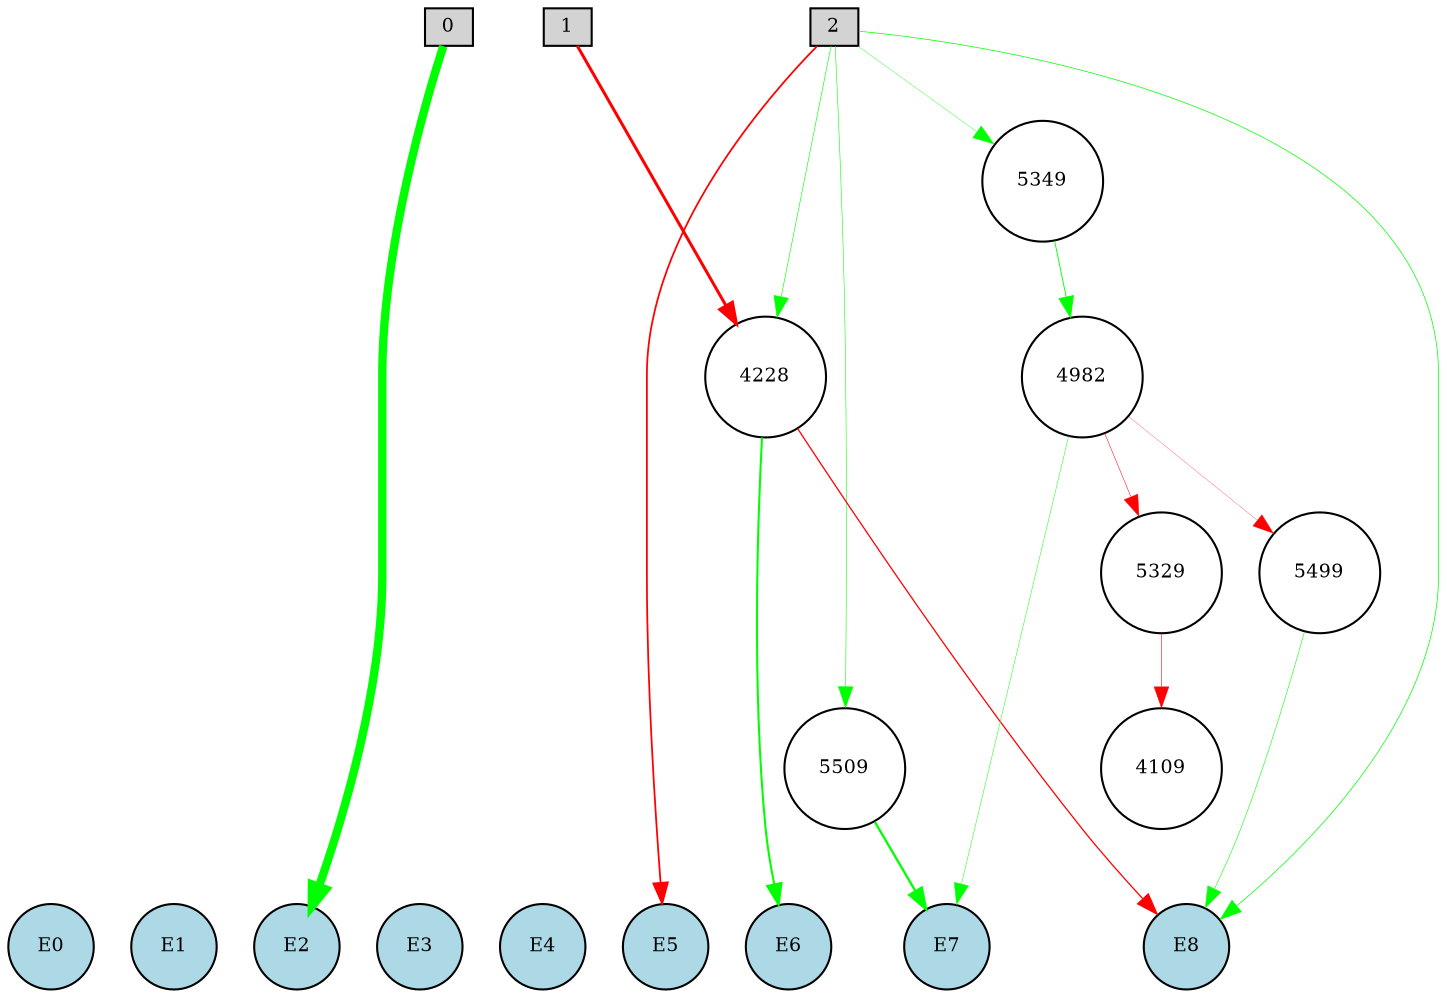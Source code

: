 digraph {
	node [fontsize=9 height=0.2 shape=circle width=0.2]
	subgraph inputs {
		node [shape=box style=filled]
		rank=source
		0 [fillcolor=lightgray]
		1 [fillcolor=lightgray]
		0 -> 1 [style=invis]
		2 [fillcolor=lightgray]
		1 -> 2 [style=invis]
	}
	subgraph outputs {
		node [style=filled]
		rank=sink
		E0 [fillcolor=lightblue fontsize=9 height=0.2 shape=circle width=0.2]
		E1 [fillcolor=lightblue fontsize=9 height=0.2 shape=circle width=0.2]
		E0 -> E1 [style=invis]
		E2 [fillcolor=lightblue fontsize=9 height=0.2 shape=circle width=0.2]
		E1 -> E2 [style=invis]
		E3 [fillcolor=lightblue fontsize=9 height=0.2 shape=circle width=0.2]
		E2 -> E3 [style=invis]
		E4 [fillcolor=lightblue fontsize=9 height=0.2 shape=circle width=0.2]
		E3 -> E4 [style=invis]
		E5 [fillcolor=lightblue fontsize=9 height=0.2 shape=circle width=0.2]
		E4 -> E5 [style=invis]
		E6 [fillcolor=lightblue fontsize=9 height=0.2 shape=circle width=0.2]
		E5 -> E6 [style=invis]
		E7 [fillcolor=lightblue fontsize=9 height=0.2 shape=circle width=0.2]
		E6 -> E7 [style=invis]
		E8 [fillcolor=lightblue fontsize=9 height=0.2 shape=circle width=0.2]
		E7 -> E8 [style=invis]
	}
	4228 [fillcolor=white style=filled]
	5509 [fillcolor=white style=filled]
	5349 [fillcolor=white style=filled]
	4982 [fillcolor=white style=filled]
	5499 [fillcolor=white style=filled]
	0 -> E2 [color=green penwidth=4.012372997318274 style=solid]
	2 -> E5 [color=red penwidth=0.8495432321945479 style=solid]
	2 -> E8 [color=green penwidth=0.3444280285278498 style=solid]
	1 -> 4228 [color=red penwidth=1.447633853664486 style=solid]
	4228 -> E6 [color=green penwidth=0.9850294271071339 style=solid]
	4982 -> E7 [color=green penwidth=0.22002366180983035 style=solid]
	2 -> 4228 [color=green penwidth=0.2868933444301332 style=solid]
	4982 -> 5329 [color=red penwidth=0.24280266630516598 style=solid]
	5329 -> 4109 [color=red penwidth=0.27457733446187904 style=solid]
	2 -> 5349 [color=green penwidth=0.1740707305124673 style=solid]
	5349 -> 4982 [color=green penwidth=0.4247810865768661 style=solid]
	4982 -> 5499 [color=red penwidth=0.12831913689512126 style=solid]
	5499 -> E8 [color=green penwidth=0.26316405040841634 style=solid]
	2 -> 5509 [color=green penwidth=0.2649450592367363 style=solid]
	5509 -> E7 [color=green penwidth=1.09676189903342 style=solid]
	4228 -> E8 [color=red penwidth=0.614729639781867 style=solid]
}
